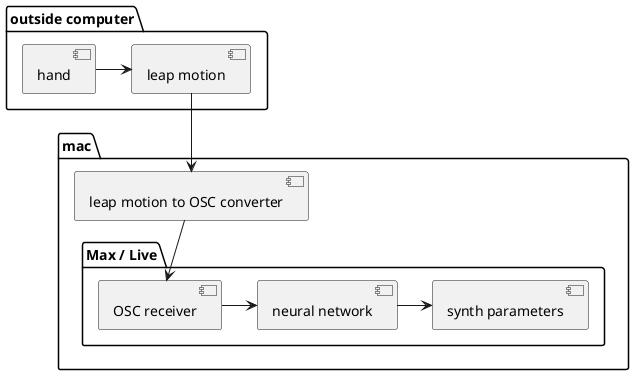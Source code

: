 @startuml



package "outside computer" {
[hand] -> [leap motion]
}
package "mac" {
[leap motion] --> [leap motion to OSC converter]

package "Max / Live" {
[leap motion to OSC converter] --> [OSC receiver]
[OSC receiver] -> [neural network]
[neural network] -> [synth parameters]
}
}
@enduml